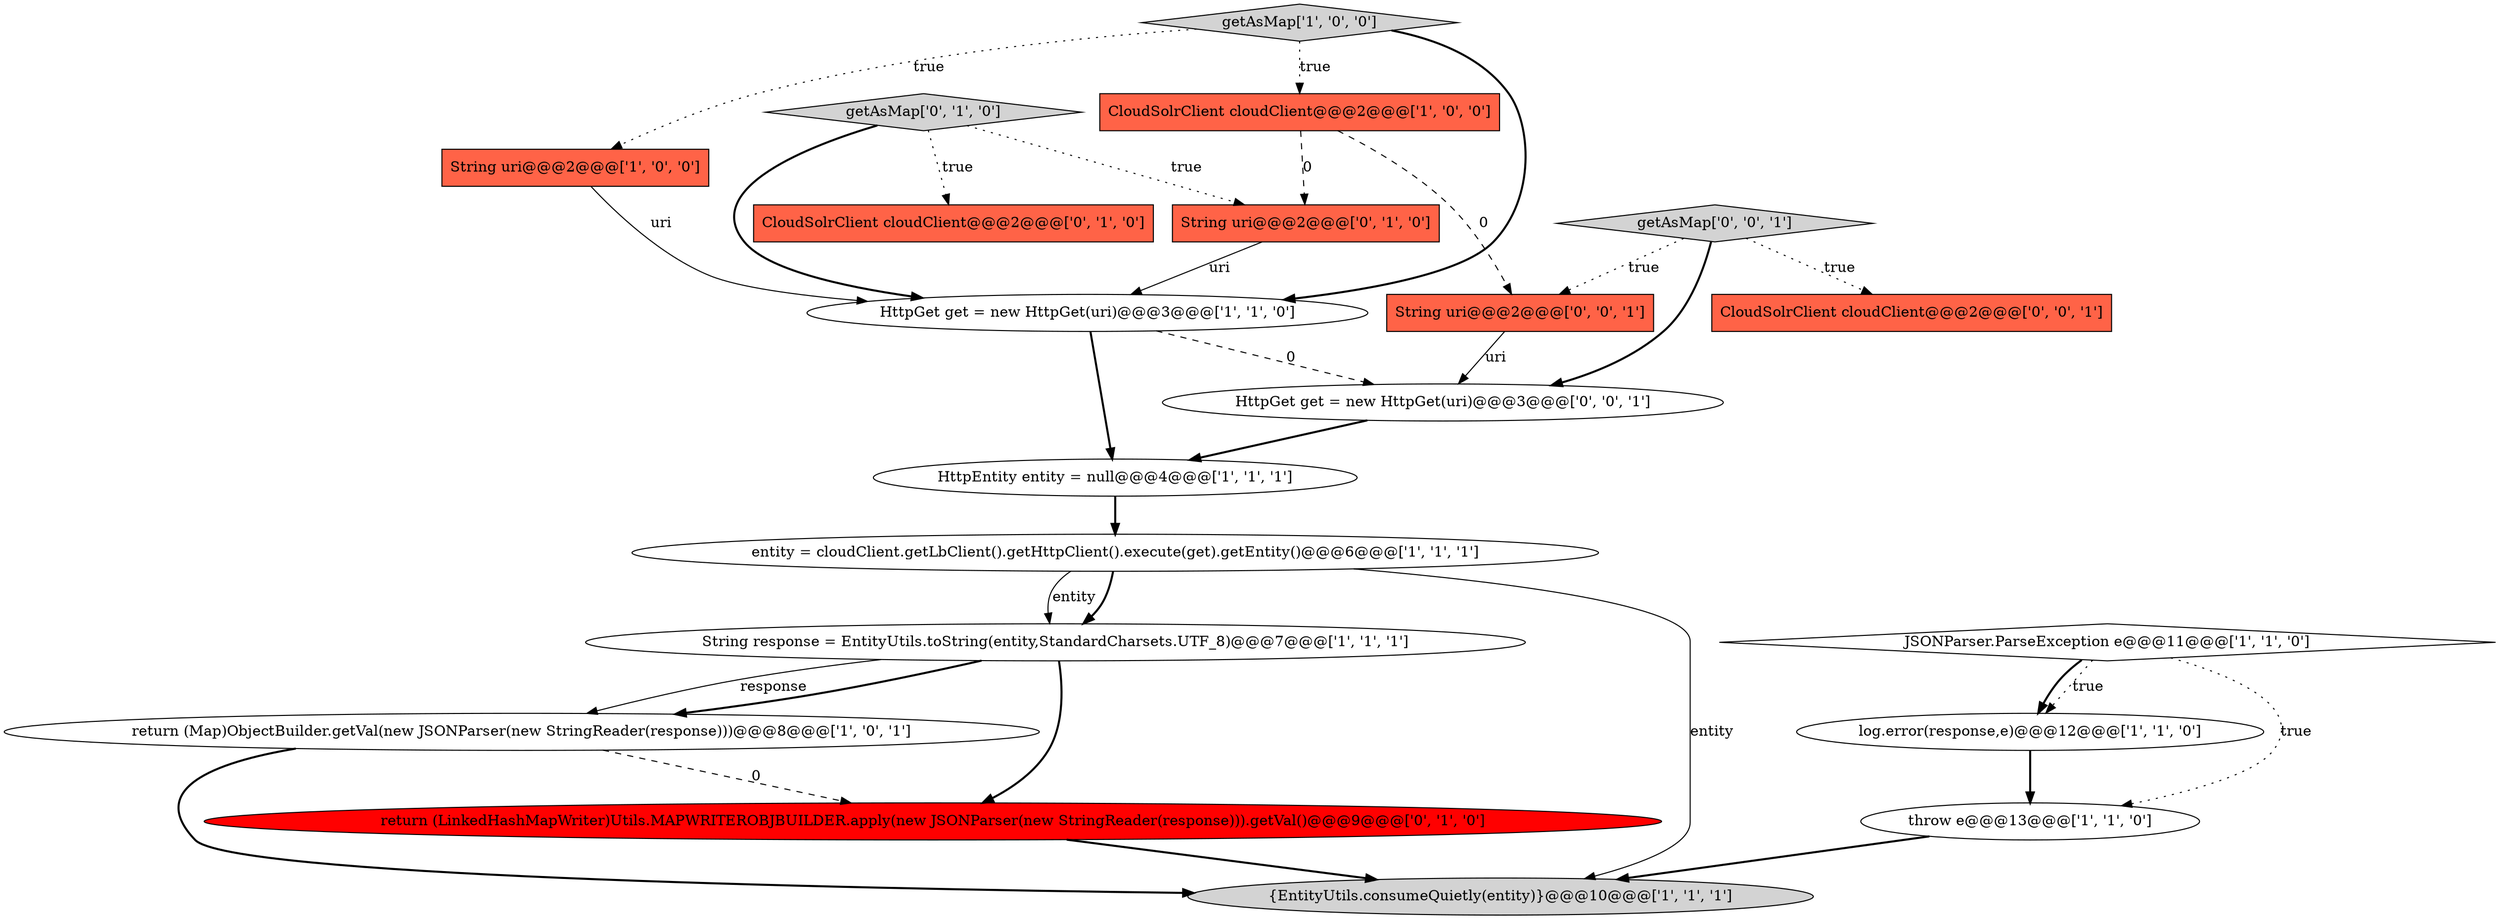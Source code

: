 digraph {
8 [style = filled, label = "getAsMap['1', '0', '0']", fillcolor = lightgray, shape = diamond image = "AAA0AAABBB1BBB"];
10 [style = filled, label = "{EntityUtils.consumeQuietly(entity)}@@@10@@@['1', '1', '1']", fillcolor = lightgray, shape = ellipse image = "AAA0AAABBB1BBB"];
5 [style = filled, label = "JSONParser.ParseException e@@@11@@@['1', '1', '0']", fillcolor = white, shape = diamond image = "AAA0AAABBB1BBB"];
18 [style = filled, label = "getAsMap['0', '0', '1']", fillcolor = lightgray, shape = diamond image = "AAA0AAABBB3BBB"];
2 [style = filled, label = "HttpGet get = new HttpGet(uri)@@@3@@@['1', '1', '0']", fillcolor = white, shape = ellipse image = "AAA0AAABBB1BBB"];
15 [style = filled, label = "return (LinkedHashMapWriter)Utils.MAPWRITEROBJBUILDER.apply(new JSONParser(new StringReader(response))).getVal()@@@9@@@['0', '1', '0']", fillcolor = red, shape = ellipse image = "AAA1AAABBB2BBB"];
9 [style = filled, label = "entity = cloudClient.getLbClient().getHttpClient().execute(get).getEntity()@@@6@@@['1', '1', '1']", fillcolor = white, shape = ellipse image = "AAA0AAABBB1BBB"];
3 [style = filled, label = "HttpEntity entity = null@@@4@@@['1', '1', '1']", fillcolor = white, shape = ellipse image = "AAA0AAABBB1BBB"];
19 [style = filled, label = "HttpGet get = new HttpGet(uri)@@@3@@@['0', '0', '1']", fillcolor = white, shape = ellipse image = "AAA0AAABBB3BBB"];
13 [style = filled, label = "getAsMap['0', '1', '0']", fillcolor = lightgray, shape = diamond image = "AAA0AAABBB2BBB"];
17 [style = filled, label = "String uri@@@2@@@['0', '0', '1']", fillcolor = tomato, shape = box image = "AAA0AAABBB3BBB"];
1 [style = filled, label = "return (Map)ObjectBuilder.getVal(new JSONParser(new StringReader(response)))@@@8@@@['1', '0', '1']", fillcolor = white, shape = ellipse image = "AAA0AAABBB1BBB"];
0 [style = filled, label = "log.error(response,e)@@@12@@@['1', '1', '0']", fillcolor = white, shape = ellipse image = "AAA0AAABBB1BBB"];
6 [style = filled, label = "String uri@@@2@@@['1', '0', '0']", fillcolor = tomato, shape = box image = "AAA0AAABBB1BBB"];
4 [style = filled, label = "String response = EntityUtils.toString(entity,StandardCharsets.UTF_8)@@@7@@@['1', '1', '1']", fillcolor = white, shape = ellipse image = "AAA0AAABBB1BBB"];
14 [style = filled, label = "String uri@@@2@@@['0', '1', '0']", fillcolor = tomato, shape = box image = "AAA1AAABBB2BBB"];
11 [style = filled, label = "CloudSolrClient cloudClient@@@2@@@['1', '0', '0']", fillcolor = tomato, shape = box image = "AAA1AAABBB1BBB"];
16 [style = filled, label = "CloudSolrClient cloudClient@@@2@@@['0', '0', '1']", fillcolor = tomato, shape = box image = "AAA0AAABBB3BBB"];
12 [style = filled, label = "CloudSolrClient cloudClient@@@2@@@['0', '1', '0']", fillcolor = tomato, shape = box image = "AAA0AAABBB2BBB"];
7 [style = filled, label = "throw e@@@13@@@['1', '1', '0']", fillcolor = white, shape = ellipse image = "AAA0AAABBB1BBB"];
15->10 [style = bold, label=""];
2->19 [style = dashed, label="0"];
6->2 [style = solid, label="uri"];
13->12 [style = dotted, label="true"];
7->10 [style = bold, label=""];
18->16 [style = dotted, label="true"];
1->15 [style = dashed, label="0"];
9->4 [style = bold, label=""];
2->3 [style = bold, label=""];
4->15 [style = bold, label=""];
18->19 [style = bold, label=""];
9->4 [style = solid, label="entity"];
9->10 [style = solid, label="entity"];
5->0 [style = dotted, label="true"];
11->17 [style = dashed, label="0"];
0->7 [style = bold, label=""];
3->9 [style = bold, label=""];
8->6 [style = dotted, label="true"];
5->0 [style = bold, label=""];
8->2 [style = bold, label=""];
5->7 [style = dotted, label="true"];
11->14 [style = dashed, label="0"];
8->11 [style = dotted, label="true"];
4->1 [style = bold, label=""];
18->17 [style = dotted, label="true"];
13->14 [style = dotted, label="true"];
1->10 [style = bold, label=""];
19->3 [style = bold, label=""];
17->19 [style = solid, label="uri"];
14->2 [style = solid, label="uri"];
13->2 [style = bold, label=""];
4->1 [style = solid, label="response"];
}
